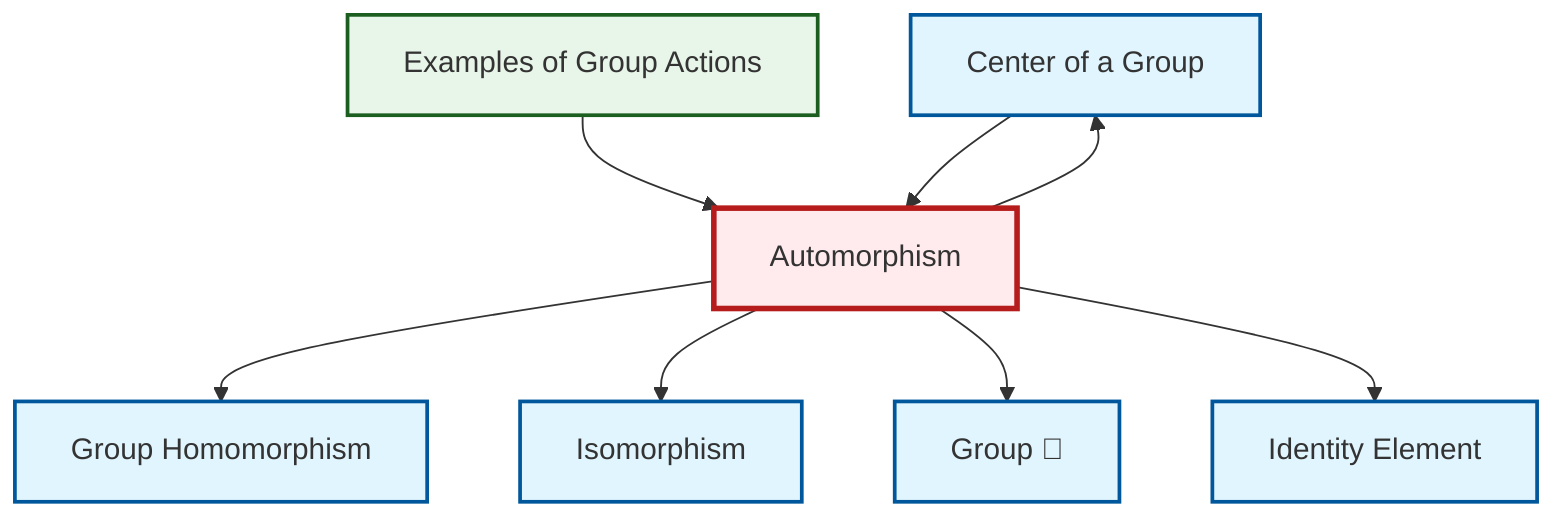 graph TD
    classDef definition fill:#e1f5fe,stroke:#01579b,stroke-width:2px
    classDef theorem fill:#f3e5f5,stroke:#4a148c,stroke-width:2px
    classDef axiom fill:#fff3e0,stroke:#e65100,stroke-width:2px
    classDef example fill:#e8f5e9,stroke:#1b5e20,stroke-width:2px
    classDef current fill:#ffebee,stroke:#b71c1c,stroke-width:3px
    def-center-of-group["Center of a Group"]:::definition
    def-group["Group 📝"]:::definition
    def-automorphism["Automorphism"]:::definition
    ex-group-action-examples["Examples of Group Actions"]:::example
    def-identity-element["Identity Element"]:::definition
    def-homomorphism["Group Homomorphism"]:::definition
    def-isomorphism["Isomorphism"]:::definition
    def-automorphism --> def-homomorphism
    ex-group-action-examples --> def-automorphism
    def-automorphism --> def-center-of-group
    def-center-of-group --> def-automorphism
    def-automorphism --> def-isomorphism
    def-automorphism --> def-group
    def-automorphism --> def-identity-element
    class def-automorphism current